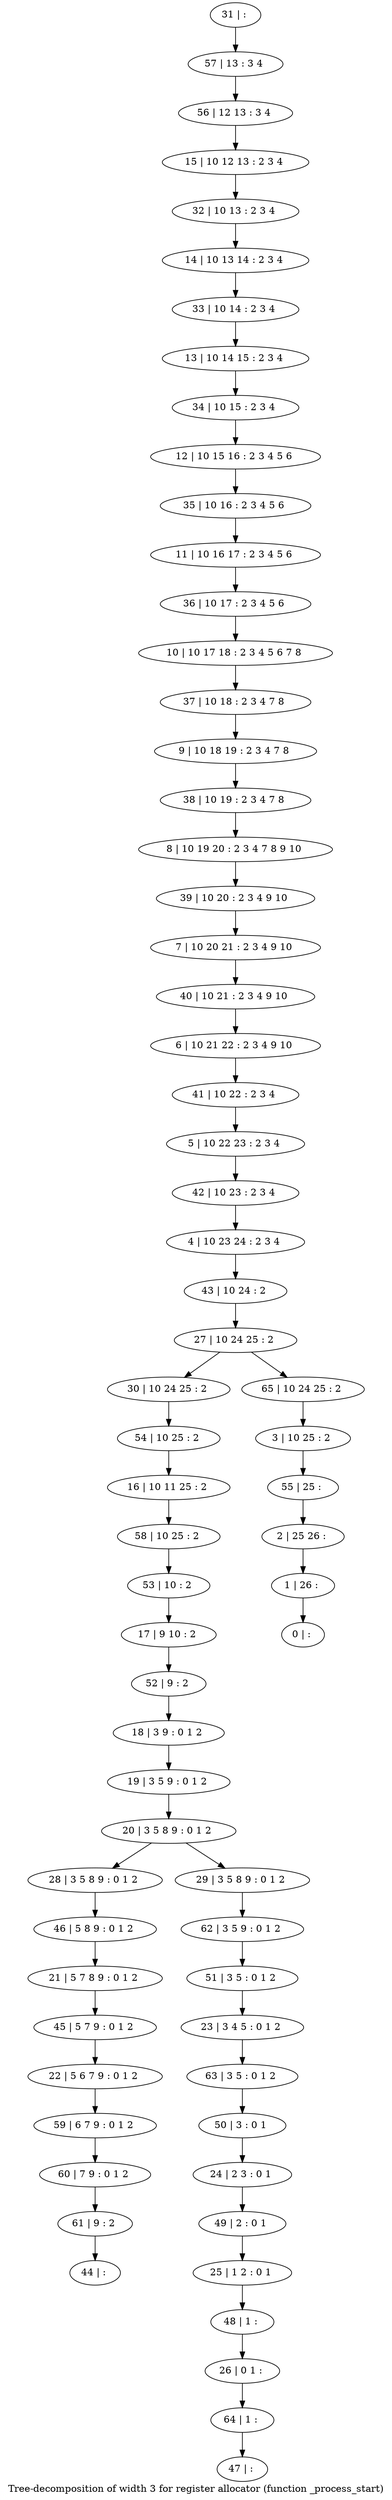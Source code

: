 digraph G {
graph [label="Tree-decomposition of width 3 for register allocator (function _process_start)"]
0[label="0 | : "];
1[label="1 | 26 : "];
2[label="2 | 25 26 : "];
3[label="3 | 10 25 : 2 "];
4[label="4 | 10 23 24 : 2 3 4 "];
5[label="5 | 10 22 23 : 2 3 4 "];
6[label="6 | 10 21 22 : 2 3 4 9 10 "];
7[label="7 | 10 20 21 : 2 3 4 9 10 "];
8[label="8 | 10 19 20 : 2 3 4 7 8 9 10 "];
9[label="9 | 10 18 19 : 2 3 4 7 8 "];
10[label="10 | 10 17 18 : 2 3 4 5 6 7 8 "];
11[label="11 | 10 16 17 : 2 3 4 5 6 "];
12[label="12 | 10 15 16 : 2 3 4 5 6 "];
13[label="13 | 10 14 15 : 2 3 4 "];
14[label="14 | 10 13 14 : 2 3 4 "];
15[label="15 | 10 12 13 : 2 3 4 "];
16[label="16 | 10 11 25 : 2 "];
17[label="17 | 9 10 : 2 "];
18[label="18 | 3 9 : 0 1 2 "];
19[label="19 | 3 5 9 : 0 1 2 "];
20[label="20 | 3 5 8 9 : 0 1 2 "];
21[label="21 | 5 7 8 9 : 0 1 2 "];
22[label="22 | 5 6 7 9 : 0 1 2 "];
23[label="23 | 3 4 5 : 0 1 2 "];
24[label="24 | 2 3 : 0 1 "];
25[label="25 | 1 2 : 0 1 "];
26[label="26 | 0 1 : "];
27[label="27 | 10 24 25 : 2 "];
28[label="28 | 3 5 8 9 : 0 1 2 "];
29[label="29 | 3 5 8 9 : 0 1 2 "];
30[label="30 | 10 24 25 : 2 "];
31[label="31 | : "];
32[label="32 | 10 13 : 2 3 4 "];
33[label="33 | 10 14 : 2 3 4 "];
34[label="34 | 10 15 : 2 3 4 "];
35[label="35 | 10 16 : 2 3 4 5 6 "];
36[label="36 | 10 17 : 2 3 4 5 6 "];
37[label="37 | 10 18 : 2 3 4 7 8 "];
38[label="38 | 10 19 : 2 3 4 7 8 "];
39[label="39 | 10 20 : 2 3 4 9 10 "];
40[label="40 | 10 21 : 2 3 4 9 10 "];
41[label="41 | 10 22 : 2 3 4 "];
42[label="42 | 10 23 : 2 3 4 "];
43[label="43 | 10 24 : 2 "];
44[label="44 | : "];
45[label="45 | 5 7 9 : 0 1 2 "];
46[label="46 | 5 8 9 : 0 1 2 "];
47[label="47 | : "];
48[label="48 | 1 : "];
49[label="49 | 2 : 0 1 "];
50[label="50 | 3 : 0 1 "];
51[label="51 | 3 5 : 0 1 2 "];
52[label="52 | 9 : 2 "];
53[label="53 | 10 : 2 "];
54[label="54 | 10 25 : 2 "];
55[label="55 | 25 : "];
56[label="56 | 12 13 : 3 4 "];
57[label="57 | 13 : 3 4 "];
58[label="58 | 10 25 : 2 "];
59[label="59 | 6 7 9 : 0 1 2 "];
60[label="60 | 7 9 : 0 1 2 "];
61[label="61 | 9 : 2 "];
62[label="62 | 3 5 9 : 0 1 2 "];
63[label="63 | 3 5 : 0 1 2 "];
64[label="64 | 1 : "];
65[label="65 | 10 24 25 : 2 "];
18->19 ;
19->20 ;
20->28 ;
20->29 ;
45->22 ;
21->45 ;
46->21 ;
28->46 ;
48->26 ;
25->48 ;
49->25 ;
24->49 ;
50->24 ;
51->23 ;
52->18 ;
17->52 ;
53->17 ;
54->16 ;
30->54 ;
58->53 ;
16->58 ;
22->59 ;
59->60 ;
61->44 ;
60->61 ;
62->51 ;
29->62 ;
63->50 ;
23->63 ;
64->47 ;
26->64 ;
31->57 ;
57->56 ;
56->15 ;
15->32 ;
32->14 ;
14->33 ;
33->13 ;
13->34 ;
34->12 ;
12->35 ;
35->11 ;
11->36 ;
36->10 ;
10->37 ;
37->9 ;
9->38 ;
38->8 ;
8->39 ;
39->7 ;
7->40 ;
40->6 ;
6->41 ;
41->5 ;
5->42 ;
42->4 ;
4->43 ;
43->27 ;
3->55 ;
55->2 ;
2->1 ;
1->0 ;
65->3 ;
27->30 ;
27->65 ;
}
